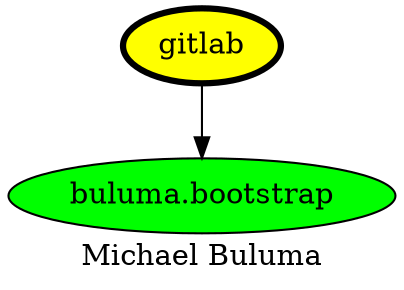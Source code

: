 digraph PhiloDilemma {
  label = "Michael Buluma" ;
  overlap=false
  {
    "gitlab" [fillcolor=yellow style=filled penwidth=3]
    "buluma.bootstrap" [fillcolor=green style=filled]
  }
  "gitlab" -> "buluma.bootstrap"
}
